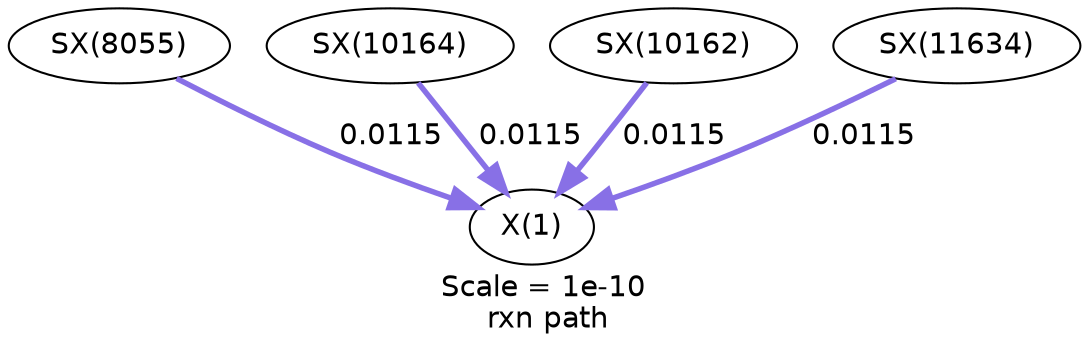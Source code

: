 digraph reaction_paths {
center=1;
s42 -> s28[fontname="Helvetica", style="setlinewidth(2.63)", arrowsize=1.31, color="0.7, 0.511, 0.9"
, label=" 0.0115"];
s45 -> s28[fontname="Helvetica", style="setlinewidth(2.63)", arrowsize=1.31, color="0.7, 0.511, 0.9"
, label=" 0.0115"];
s44 -> s28[fontname="Helvetica", style="setlinewidth(2.63)", arrowsize=1.31, color="0.7, 0.511, 0.9"
, label=" 0.0115"];
s46 -> s28[fontname="Helvetica", style="setlinewidth(2.63)", arrowsize=1.31, color="0.7, 0.511, 0.9"
, label=" 0.0115"];
s28 [ fontname="Helvetica", label="X(1)"];
s42 [ fontname="Helvetica", label="SX(8055)"];
s44 [ fontname="Helvetica", label="SX(10162)"];
s45 [ fontname="Helvetica", label="SX(10164)"];
s46 [ fontname="Helvetica", label="SX(11634)"];
 label = "Scale = 1e-10\l rxn path";
 fontname = "Helvetica";
}
